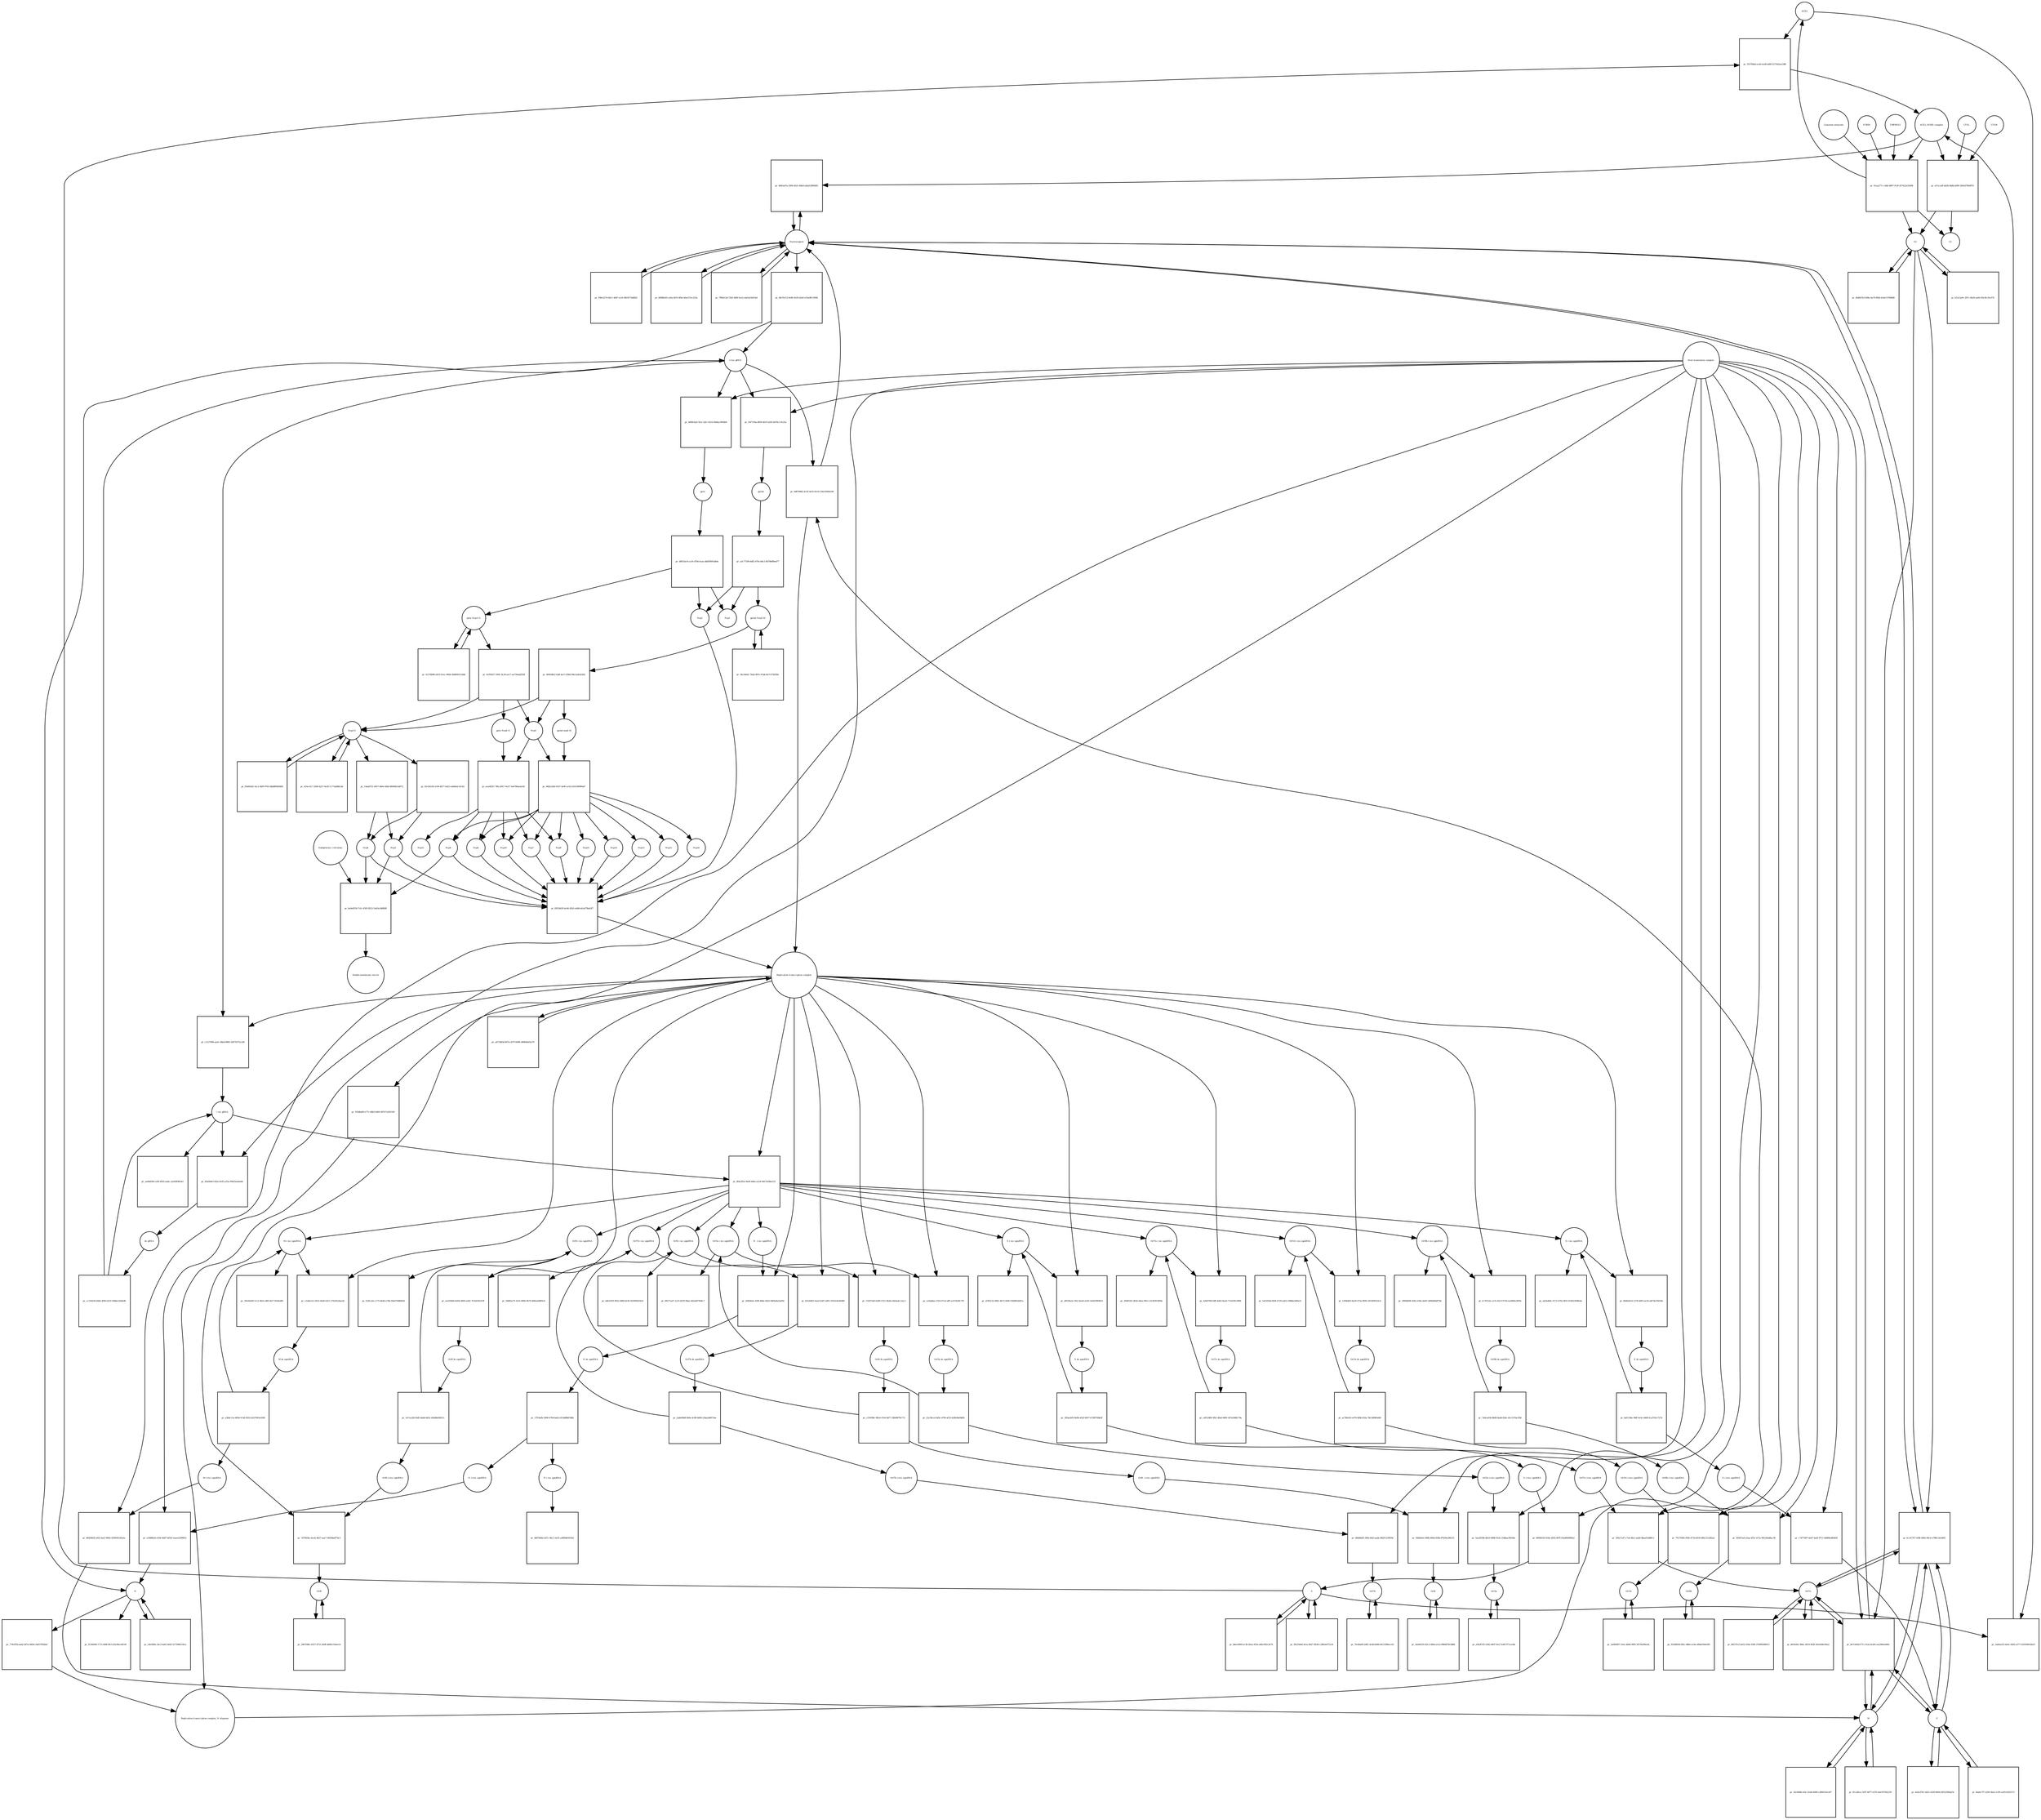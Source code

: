 strict digraph  {
ACE2 [annotation="", bipartite=0, cls=macromolecule, fontsize=4, label=ACE2, shape=circle];
"pr_5537f4bd-ec44-4cd0-b49f-227342ee2386" [annotation="", bipartite=1, cls=process, fontsize=4, label="pr_5537f4bd-ec44-4cd0-b49f-227342ee2386", shape=square];
"ACE2_SPIKE complex" [annotation="", bipartite=0, cls=complex, fontsize=4, label="ACE2_SPIKE complex", shape=circle];
S [annotation=urn_miriam_uniprot_P0DTC2, bipartite=0, cls=macromolecule, fontsize=4, label=S, shape=circle];
Nucleocapsid [annotation="urn_miriam_obo.go_GO%3A0019013", bipartite=0, cls=complex, fontsize=4, label=Nucleocapsid, shape=circle];
"pr_6845ed7a-2900-4631-88e8-e8ab5389fd95" [annotation="", bipartite=1, cls=process, fontsize=4, label="pr_6845ed7a-2900-4631-88e8-e8ab5389fd95", shape=square];
"pr_ef11ca9f-bd28-48db-b999-2645d79b9870" [annotation="", bipartite=1, cls=process, fontsize=4, label="pr_ef11ca9f-bd28-48db-b999-2645d79b9870", shape=square];
S2 [annotation=urn_miriam_interpro_IPR002552, bipartite=0, cls=macromolecule, fontsize=4, label=S2, shape=circle];
CTSB [annotation="", bipartite=0, cls=macromolecule, fontsize=4, label=CTSB, shape=circle];
CTSL [annotation="", bipartite=0, cls=macromolecule, fontsize=4, label=CTSL, shape=circle];
S1 [annotation=urn_miriam_interpro_IPR002551, bipartite=0, cls=macromolecule, fontsize=4, label=S1, shape=circle];
"pr_5ab0a225-be41-4282-a377-03359491bb33" [annotation="", bipartite=1, cls=process, fontsize=4, label="pr_5ab0a225-be41-4282-a377-03359491bb33", shape=square];
"pr_8e7cb82d-f711-412e-bcd9-caa296ea0661" [annotation="", bipartite=1, cls=process, fontsize=4, label="pr_8e7cb82d-f711-412e-bcd9-caa296ea0661", shape=square];
E [annotation=urn_miriam_uniprot_P0DTC4, bipartite=0, cls=macromolecule, fontsize=4, label=E, shape=circle];
M [annotation=urn_miriam_uniprot_P0DTC5, bipartite=0, cls=macromolecule, fontsize=4, label=M, shape=circle];
Orf7a [annotation=urn_miriam_uniprot_P0DTC7, bipartite=0, cls=macromolecule, fontsize=4, label=Orf7a, shape=circle];
"pr_dfe7b112-0e96-41d5-b5e6-e53ed811f006" [annotation="", bipartite=1, cls=process, fontsize=4, label="pr_dfe7b112-0e96-41d5-b5e6-e53ed811f006", shape=square];
"(+)ss gRNA" [annotation=urn_miriam_refseq_NC_045512, bipartite=0, cls="nucleic acid feature", fontsize=4, label="(+)ss gRNA", shape=circle];
N [annotation=urn_miriam_uniprot_P0DTC9, bipartite=0, cls="macromolecule multimer", fontsize=4, label=N, shape=circle];
"pr_936e2274-66c1-4d47-a1ef-4fb3571bd842" [annotation="", bipartite=1, cls=process, fontsize=4, label="pr_936e2274-66c1-4d47-a1ef-4fb3571bd842", shape=square];
"pr_6f088a93-ca0a-4013-8f4e-b0a157ec253a" [annotation="", bipartite=1, cls=process, fontsize=4, label="pr_6f088a93-ca0a-4013-8f4e-b0a157ec253a", shape=square];
"pr_f2184490-1715-408f-9fc5-d3cf8ecd4149" [annotation="", bipartite=1, cls=process, fontsize=4, label="pr_f2184490-1715-408f-9fc5-d3cf8ecd4149", shape=square];
"pr_c8e5fdfa-1bc3-4a61-bfd3-51759961341a" [annotation="", bipartite=1, cls=process, fontsize=4, label="pr_c8e5fdfa-1bc3-4a61-bfd3-51759961341a", shape=square];
"N (+)ss sgmRNA" [annotation=urn_miriam_ncbigene_43740575, bipartite=0, cls="nucleic acid feature", fontsize=4, label="N (+)ss sgmRNA", shape=circle];
"pr_e1688b24-e504-46d7-b93d-1eaee5399052" [annotation="", bipartite=1, cls=process, fontsize=4, label="pr_e1688b24-e504-46d7-b93d-1eaee5399052", shape=square];
"Host translation complex" [annotation="urn_miriam_obo.go_GO%3A0070992", bipartite=0, cls=complex, fontsize=4, label="Host translation complex", shape=circle];
"pr_7f80a12d-7262-460f-bce2-ade5a54419af" [annotation="", bipartite=1, cls=process, fontsize=4, label="pr_7f80a12d-7262-460f-bce2-ade5a54419af", shape=square];
"pr_61ea277c-c6d0-4897-913f-957423e35696" [annotation="", bipartite=1, cls=process, fontsize=4, label="pr_61ea277c-c6d0-4897-913f-957423e35696", shape=square];
FURIN [annotation="", bipartite=0, cls=macromolecule, fontsize=4, label=FURIN, shape=circle];
TMPRSS2 [annotation="", bipartite=0, cls=macromolecule, fontsize=4, label=TMPRSS2, shape=circle];
"Camostat mesylate" [annotation="urn_miriam_pubchem.compound_2536", bipartite=0, cls="simple chemical", fontsize=4, label="Camostat mesylate", shape=circle];
"pr_b12c2a9c-207c-4b24-aa92-65e3fc35c676" [annotation="", bipartite=1, cls=process, fontsize=4, label="pr_b12c2a9c-207c-4b24-aa92-65e3fc35c676", shape=square];
"Replication transcription complex_N oligomer" [annotation="", bipartite=0, cls=complex, fontsize=4, label="Replication transcription complex_N oligomer", shape=circle];
"pr_0d879082-4ce9-4e25-9e16-334c029041d0" [annotation="", bipartite=1, cls=process, fontsize=4, label="pr_0d879082-4ce9-4e25-9e16-334c029041d0", shape=square];
"Replication transcription complex" [annotation="", bipartite=0, cls=complex, fontsize=4, label="Replication transcription complex", shape=circle];
"pr_fcc41767-438f-49b5-96c4-e788c1dcd491" [annotation="", bipartite=1, cls=process, fontsize=4, label="pr_fcc41767-438f-49b5-96c4-e788c1dcd491", shape=square];
"pr_0b4fb7b3-658e-4a79-8f4d-4cbe157686d0" [annotation="", bipartite=1, cls=process, fontsize=4, label="pr_0b4fb7b3-658e-4a79-8f4d-4cbe157686d0", shape=square];
"pp1a Nsp3-11" [annotation=urn_miriam_uniprot_P0DTC1, bipartite=0, cls=macromolecule, fontsize=4, label="pp1a Nsp3-11", shape=circle];
"pr_0cf95637-569c-4c28-ae17-ae756ad2f50f" [annotation="", bipartite=1, cls=process, fontsize=4, label="pr_0cf95637-569c-4c28-ae17-ae756ad2f50f", shape=square];
"pp1a Nsp6-11" [annotation=urn_miriam_uniprot_P0DTC1, bipartite=0, cls=macromolecule, fontsize=4, label="pp1a Nsp6-11", shape=circle];
"Nsp3-4" [annotation="urn_miriam_ncbiprotein_YP_009725299|urn_miriam_ncbiprotein_YP_009725300", bipartite=0, cls=macromolecule, fontsize=4, label="Nsp3-4", shape=circle];
Nsp5 [annotation=urn_miriam_ncbiprotein_YP_009725301, bipartite=0, cls="macromolecule multimer", fontsize=4, label=Nsp5, shape=circle];
"Endoplasmic reticulum" [annotation="urn_miriam_obo.go_GO%3A0005783", bipartite=0, cls=complex, fontsize=4, label="Endoplasmic reticulum", shape=circle];
"pr_be9e0550-7cfc-4305-8523-5a63a3488fdf" [annotation="", bipartite=1, cls=process, fontsize=4, label="pr_be9e0550-7cfc-4305-8523-5a63a3488fdf", shape=square];
"Double-membrane vesicle" [annotation="urn_miriam_obo.go_GO%3A0039718", bipartite=0, cls=complex, fontsize=4, label="Double-membrane vesicle", shape=circle];
Nsp4 [annotation=urn_miriam_ncbiprotein_YP_009725300, bipartite=0, cls=macromolecule, fontsize=4, label=Nsp4, shape=circle];
Nsp3 [annotation=urn_miriam_ncbiprotein_YP_009725299, bipartite=0, cls=macromolecule, fontsize=4, label=Nsp3, shape=circle];
Nsp6 [annotation=urn_miriam_ncbiprotein_YP_009725302, bipartite=0, cls=macromolecule, fontsize=4, label=Nsp6, shape=circle];
"pr_41378b98-a953-41ec-909d-38d606312d4b" [annotation="", bipartite=1, cls=process, fontsize=4, label="pr_41378b98-a953-41ec-909d-38d606312d4b", shape=square];
"pr_f5b063d2-3ec2-4bf9-9763-dbb8ff6b9d09" [annotation="", bipartite=1, cls=process, fontsize=4, label="pr_f5b063d2-3ec2-4bf9-9763-dbb8ff6b9d09", shape=square];
"pp1ab Nsp3-16" [annotation=urn_miriam_uniprot_P0DTD1, bipartite=0, cls=macromolecule, fontsize=4, label="pp1ab Nsp3-16", shape=circle];
"pr_36c5dedc-7bab-487e-91dd-8e7c576f3f6c" [annotation="", bipartite=1, cls=process, fontsize=4, label="pr_36c5dedc-7bab-487e-91dd-8e7c576f3f6c", shape=square];
"pr_4695d8e2-fadf-4e11-85bd-94e1ade42402" [annotation="", bipartite=1, cls=process, fontsize=4, label="pr_4695d8e2-fadf-4e11-85bd-94e1ade42402", shape=square];
"pp1ab nsp6-16" [annotation=urn_miriam_uniprot_P0DTD1, bipartite=0, cls=macromolecule, fontsize=4, label="pp1ab nsp6-16", shape=circle];
"pr_2fa5fb8b-ef4c-42d4-b088-cd06023ecbf7" [annotation="", bipartite=1, cls=process, fontsize=4, label="pr_2fa5fb8b-ef4c-42d4-b088-cd06023ecbf7", shape=square];
"pr_dedcd78c-b422-4209-8604-965229bbaf3c" [annotation="", bipartite=1, cls=process, fontsize=4, label="pr_dedcd78c-b422-4209-8604-965229bbaf3c", shape=square];
"pr_9fe2564d-2e1a-4b27-803b-c28b5ed75214" [annotation="", bipartite=1, cls=process, fontsize=4, label="pr_9fe2564d-2e1a-4b27-803b-c28b5ed75214", shape=square];
"pr_81cafbca-3d7f-4877-a576-4ab767602259" [annotation="", bipartite=1, cls=process, fontsize=4, label="pr_81cafbca-3d7f-4877-a576-4ab767602259", shape=square];
"pr_bba6c7f7-a500-4ba3-a1f8-ea95162f2573" [annotation="", bipartite=1, cls=process, fontsize=4, label="pr_bba6c7f7-a500-4ba3-a1f8-ea95162f2573", shape=square];
"pr_bbecb969-ac3b-42ea-953a-a6bc092c3e74" [annotation="", bipartite=1, cls=process, fontsize=4, label="pr_bbecb969-ac3b-42ea-953a-a6bc092c3e74", shape=square];
"pr_8057f1cf-4a52-41be-93fb-376f99288913" [annotation="", bipartite=1, cls=process, fontsize=4, label="pr_8057f1cf-4a52-41be-93fb-376f99288913", shape=square];
Orf6 [annotation=urn_miriam_uniprot_P0DTC6, bipartite=0, cls=macromolecule, fontsize=4, label=Orf6, shape=circle];
"pr_3ed44335-d2c3-49eb-a1e2-89b9d79c9d86" [annotation="", bipartite=1, cls=process, fontsize=4, label="pr_3ed44335-d2c3-49eb-a1e2-89b9d79c9d86", shape=square];
Orf3a [annotation=urn_miriam_uniprot_P0DTC3, bipartite=0, cls=macromolecule, fontsize=4, label=Orf3a, shape=circle];
"pr_e0b3f376-528e-4407-b1a7-b3b7371ce34e" [annotation="", bipartite=1, cls=process, fontsize=4, label="pr_e0b3f376-528e-4407-b1a7-b3b7371ce34e", shape=square];
Orf8 [annotation=urn_miriam_uniprot_P0DTC8, bipartite=0, cls=macromolecule, fontsize=4, label=Orf8, shape=circle];
"pr_2967048c-4337-4721-b58f-dd48121bee1d" [annotation="", bipartite=1, cls=process, fontsize=4, label="pr_2967048c-4337-4721-b58f-dd48121bee1d", shape=square];
Orf9b [annotation=urn_miriam_uniprot_P0DTD2, bipartite=0, cls=macromolecule, fontsize=4, label=Orf9b, shape=circle];
"pr_933d9638-f85c-48be-ac6a-e6bdcf44a585" [annotation="", bipartite=1, cls=process, fontsize=4, label="pr_933d9638-f85c-48be-ac6a-e6bdcf44a585", shape=square];
Orf14 [annotation=urn_miriam_uniprot_P0DTD3, bipartite=0, cls=macromolecule, fontsize=4, label=Orf14, shape=circle];
"pr_2a085897-1b1e-4b46-90f5-3f576e99a43c" [annotation="", bipartite=1, cls=process, fontsize=4, label="pr_2a085897-1b1e-4b46-90f5-3f576e99a43c", shape=square];
Orf7b [annotation=urn_miriam_uniprot_P0DTD8, bipartite=0, cls=macromolecule, fontsize=4, label=Orf7b, shape=circle];
"pr_7b14baf6-2d81-4c0d-b646-8e13389acc02" [annotation="", bipartite=1, cls=process, fontsize=4, label="pr_7b14baf6-2d81-4c0d-b646-8e13389acc02", shape=square];
"pr_d61fefdc-9b6c-4919-903f-20e5e6bc90a2" [annotation="", bipartite=1, cls=process, fontsize=4, label="pr_d61fefdc-9b6c-4919-903f-20e5e6bc90a2", shape=square];
"M (+)ss sgmRNA" [annotation="", bipartite=0, cls="nucleic acid feature", fontsize=4, label="M (+)ss sgmRNA", shape=circle];
"pr_d642802f-a922-4acf-9942-929950145a5e" [annotation="", bipartite=1, cls=process, fontsize=4, label="pr_d642802f-a922-4acf-9942-929950145a5e", shape=square];
"E (+)ss sgmRNA" [annotation="", bipartite=0, cls="nucleic acid feature", fontsize=4, label="E (+)ss sgmRNA", shape=circle];
"pr_c7d77d97-4ed7-4a4f-9711-84896e80465f" [annotation="", bipartite=1, cls=process, fontsize=4, label="pr_c7d77d97-4ed7-4a4f-9711-84896e80465f", shape=square];
"S (+)ss sgmRNA" [annotation="", bipartite=0, cls="nucleic acid feature", fontsize=4, label="S (+)ss sgmRNA", shape=circle];
"pr_0f69b329-918e-4292-807f-83ad060f69a1" [annotation="", bipartite=1, cls=process, fontsize=4, label="pr_0f69b329-918e-4292-807f-83ad060f69a1", shape=square];
"Orf7a (+)ss sgmRNA" [annotation="", bipartite=0, cls="nucleic acid feature", fontsize=4, label="Orf7a (+)ss sgmRNA", shape=circle];
"pr_292e7cd7-c7e4-4fa1-aab4-8beaf1dd8fc1" [annotation="", bipartite=1, cls=process, fontsize=4, label="pr_292e7cd7-c7e4-4fa1-aab4-8beaf1dd8fc1", shape=square];
"Orf6  (+)ss sgmRNA" [annotation="", bipartite=0, cls="nucleic acid feature", fontsize=4, label="Orf6  (+)ss sgmRNA", shape=circle];
"pr_f44d5eb1-86fb-400d-836b-87b5fe296231" [annotation="", bipartite=1, cls=process, fontsize=4, label="pr_f44d5eb1-86fb-400d-836b-87b5fe296231", shape=square];
"Orf3a (+)ss sgmRNA" [annotation="", bipartite=0, cls="nucleic acid feature", fontsize=4, label="Orf3a (+)ss sgmRNA", shape=circle];
"pr_5ae2b59b-db10-4988-91d1-25dbae39544e" [annotation="", bipartite=1, cls=process, fontsize=4, label="pr_5ae2b59b-db10-4988-91d1-25dbae39544e", shape=square];
"Orf8 (+)ss sgmRNA" [annotation="", bipartite=0, cls="nucleic acid feature", fontsize=4, label="Orf8 (+)ss sgmRNA", shape=circle];
"pr_7d7063bc-bceb-4627-aae7-0459da6f74c5" [annotation="", bipartite=1, cls=process, fontsize=4, label="pr_7d7063bc-bceb-4627-aae7-0459da6f74c5", shape=square];
"Orf9b (+)ss sgmRNA" [annotation="", bipartite=0, cls="nucleic acid feature", fontsize=4, label="Orf9b (+)ss sgmRNA", shape=circle];
"pr_305b7eef-a3aa-455c-b71e-96126ab8ac38" [annotation="", bipartite=1, cls=process, fontsize=4, label="pr_305b7eef-a3aa-455c-b71e-96126ab8ac38", shape=square];
"Orf14 (+)ss sgmRNA" [annotation="", bipartite=0, cls="nucleic acid feature", fontsize=4, label="Orf14 (+)ss sgmRNA", shape=circle];
"pr_70170365-f95b-471b-b916-6f6c212282a2" [annotation="", bipartite=1, cls=process, fontsize=4, label="pr_70170365-f95b-471b-b916-6f6c212282a2", shape=square];
"Orf7b (+)ss sgmRNA" [annotation="", bipartite=0, cls="nucleic acid feature", fontsize=4, label="Orf7b (+)ss sgmRNA", shape=circle];
"pr_d0dd6d5f-3f46-4fa0-aada-98201159f39e" [annotation="", bipartite=1, cls=process, fontsize=4, label="pr_d0dd6d5f-3f46-4fa0-aada-98201159f39e", shape=square];
"(-)ss gRNA" [annotation=urn_miriam_refseq_NC_045512, bipartite=0, cls="nucleic acid feature", fontsize=4, label="(-)ss gRNA", shape=circle];
"pr_aa48d564-cd5f-4502-aabc-a2e85f0f43e1" [annotation="", bipartite=1, cls=process, fontsize=4, label="pr_aa48d564-cd5f-4502-aabc-a2e85f0f43e1", shape=square];
"pr_778cff56-aab2-407a-9d58-c9af57f62baf" [annotation="", bipartite=1, cls=process, fontsize=4, label="pr_778cff56-aab2-407a-9d58-c9af57f62baf", shape=square];
"pr_c2127696-aa5c-48ad-8883-5d570372ccd0" [annotation="", bipartite=1, cls=process, fontsize=4, label="pr_c2127696-aa5c-48ad-8883-5d570372ccd0", shape=square];
"M (-)ss sgmRNA" [annotation=urn_miriam_ncbigene_43740571, bipartite=0, cls="nucleic acid feature", fontsize=4, label="M (-)ss sgmRNA", shape=circle];
"pr_30e44e68-5c12-46ef-a96f-4b1735e8ed85" [annotation="", bipartite=1, cls=process, fontsize=4, label="pr_30e44e68-5c12-46ef-a96f-4b1735e8ed85", shape=square];
"E (-)ss sgmRNA" [annotation=urn_miriam_ncbigene_43740570, bipartite=0, cls="nucleic acid feature", fontsize=4, label="E (-)ss sgmRNA", shape=circle];
"pr_ab3ed0dc-0172-4762-881f-014023588a4e" [annotation="", bipartite=1, cls=process, fontsize=4, label="pr_ab3ed0dc-0172-4762-881f-014023588a4e", shape=square];
"S (-)ss sgmRNA" [annotation="", bipartite=0, cls="nucleic acid feature", fontsize=4, label="S (-)ss sgmRNA", shape=circle];
"pr_ef3f5232-0841-4b72-8e8f-f18d961b0f1a" [annotation="", bipartite=1, cls=process, fontsize=4, label="pr_ef3f5232-0841-4b72-8e8f-f18d961b0f1a", shape=square];
"Orf7a (-)ss sgmRNA" [annotation="", bipartite=0, cls="nucleic acid feature", fontsize=4, label="Orf7a (-)ss sgmRNA", shape=circle];
"pr_2f6df183-3b5d-44ee-99e1-e514f301809a" [annotation="", bipartite=1, cls=process, fontsize=4, label="pr_2f6df183-3b5d-44ee-99e1-e514f301809a", shape=square];
"Orf6 (-)ss sgmRNA" [annotation="", bipartite=0, cls="nucleic acid feature", fontsize=4, label="Orf6 (-)ss sgmRNA", shape=circle];
"pr_b4b33f3f-9022-4869-8cf8-5630f9d16421" [annotation="", bipartite=1, cls=process, fontsize=4, label="pr_b4b33f3f-9022-4869-8cf8-5630f9d16421", shape=square];
"Orf3a (-)ss sgmRNA" [annotation="", bipartite=0, cls="nucleic acid feature", fontsize=4, label="Orf3a (-)ss sgmRNA", shape=circle];
"pr_98271ad7-12c9-4478-96ae-4d2a0679d4c7" [annotation="", bipartite=1, cls=process, fontsize=4, label="pr_98271ad7-12c9-4478-96ae-4d2a0679d4c7", shape=square];
"Orf8 (-)ss sgmRNA" [annotation="", bipartite=0, cls="nucleic acid feature", fontsize=4, label="Orf8 (-)ss sgmRNA", shape=circle];
"pr_f22fca5e-c175-4b4d-a78d-56eb79d8d83d" [annotation="", bipartite=1, cls=process, fontsize=4, label="pr_f22fca5e-c175-4b4d-a78d-56eb79d8d83d", shape=square];
"Orf9b (-)ss sgmRNA" [annotation="", bipartite=0, cls="nucleic acid feature", fontsize=4, label="Orf9b (-)ss sgmRNA", shape=circle];
"pr_3909db96-45b2-436a-be83-2606d0bdf70d" [annotation="", bipartite=1, cls=process, fontsize=4, label="pr_3909db96-45b2-436a-be83-2606d0bdf70d", shape=square];
"Orf14 (-)ss sgmRNA" [annotation="", bipartite=0, cls="nucleic acid feature", fontsize=4, label="Orf14 (-)ss sgmRNA", shape=circle];
"pr_5af3256d-fb58-4729-ad32-e98bbcb69a31" [annotation="", bipartite=1, cls=process, fontsize=4, label="pr_5af3256d-fb58-4729-ad32-e98bbcb69a31", shape=square];
"Orf7b (-)ss sgmRNA" [annotation="", bipartite=0, cls="nucleic acid feature", fontsize=4, label="Orf7b (-)ss sgmRNA", shape=circle];
"pr_58d65a79-1b14-490b-9b79-488ea448f5c6" [annotation="", bipartite=1, cls=process, fontsize=4, label="pr_58d65a79-1b14-490b-9b79-488ea448f5c6", shape=square];
"pr_85a00dcf-82fa-4c85-a25a-f9925ea4addc" [annotation="", bipartite=1, cls=process, fontsize=4, label="pr_85a00dcf-82fa-4c85-a25a-f9925ea4addc", shape=square];
"ds gRNA" [annotation=urn_miriam_refseq_NC_045512, bipartite=0, cls="nucleic acid feature", fontsize=4, label="ds gRNA", shape=circle];
"pr_c1a8a1e2-e933-44e8-b321-57b18524ae42" [annotation="", bipartite=1, cls=process, fontsize=4, label="pr_c1a8a1e2-e933-44e8-b321-57b18524ae42", shape=square];
"M ds sgmRNA" [annotation="", bipartite=0, cls="nucleic acid feature", fontsize=4, label="M ds sgmRNA", shape=circle];
"pr_0b40a61d-1278-4d93-ae34-abf7da7b616b" [annotation="", bipartite=1, cls=process, fontsize=4, label="pr_0b40a61d-1278-4d93-ae34-abf7da7b616b", shape=square];
"E ds sgmRNA" [annotation="", bipartite=0, cls="nucleic acid feature", fontsize=4, label="E ds sgmRNA", shape=circle];
"pr_d9530a2e-30cf-4ee8-a529-3e6d1f869fc6" [annotation="", bipartite=1, cls=process, fontsize=4, label="pr_d9530a2e-30cf-4ee8-a529-3e6d1f869fc6", shape=square];
"S ds sgmRNA" [annotation="", bipartite=0, cls="nucleic acid feature", fontsize=4, label="S ds sgmRNA", shape=circle];
"pr_42b670fd-fdff-4d43-8a2d-715e93fc090b" [annotation="", bipartite=1, cls=process, fontsize=4, label="pr_42b670fd-fdff-4d43-8a2d-715e93fc090b", shape=square];
"Orf7a ds sgmRNA" [annotation="", bipartite=0, cls="nucleic acid feature", fontsize=4, label="Orf7a ds sgmRNA", shape=circle];
"pr_15597eb0-b280-4721-8b2b-e0ebadcc2ac3" [annotation="", bipartite=1, cls=process, fontsize=4, label="pr_15597eb0-b280-4721-8b2b-e0ebadcc2ac3", shape=square];
"Orf6 ds sgmRNA" [annotation="", bipartite=0, cls="nucleic acid feature", fontsize=4, label="Orf6 ds sgmRNA", shape=circle];
"pr_ecbabbac-f324-47cd-afff-ac67d24fc7f5" [annotation="", bipartite=1, cls=process, fontsize=4, label="pr_ecbabbac-f324-47cd-afff-ac67d24fc7f5", shape=square];
"Orf3a ds sgmRNA" [annotation="", bipartite=0, cls="nucleic acid feature", fontsize=4, label="Orf3a ds sgmRNA", shape=circle];
"pr_ea103b0d-6e84-4606-ae82-7fc6d33b319f" [annotation="", bipartite=1, cls=process, fontsize=4, label="pr_ea103b0d-6e84-4606-ae82-7fc6d33b319f", shape=square];
"Orf8 ds sgmRNA" [annotation="", bipartite=0, cls="nucleic acid feature", fontsize=4, label="Orf8 ds sgmRNA", shape=circle];
"pr_fc76152e-ce7e-45c0-973d-ea2840a30f5b" [annotation="", bipartite=1, cls=process, fontsize=4, label="pr_fc76152e-ce7e-45c0-973d-ea2840a30f5b", shape=square];
"Orf9b ds sgmRNA" [annotation="", bipartite=0, cls="nucleic acid feature", fontsize=4, label="Orf9b ds sgmRNA", shape=circle];
"pr_12f4bd03-8a29-473a-9f00-cf61009143cd" [annotation="", bipartite=1, cls=process, fontsize=4, label="pr_12f4bd03-8a29-473a-9f00-cf61009143cd", shape=square];
"Orf14 ds sgmRNA" [annotation="", bipartite=0, cls="nucleic acid feature", fontsize=4, label="Orf14 ds sgmRNA", shape=circle];
"pr_d31d44f2-0aed-43d7-a801-9325e4e40d68" [annotation="", bipartite=1, cls=process, fontsize=4, label="pr_d31d44f2-0aed-43d7-a801-9325e4e40d68", shape=square];
"Orf7b ds sgmRNA" [annotation="", bipartite=0, cls="nucleic acid feature", fontsize=4, label="Orf7b ds sgmRNA", shape=circle];
"pr_cc15b556-b0d2-4f94-b210-50bbe32d4a9b" [annotation="", bipartite=1, cls=process, fontsize=4, label="pr_cc15b556-b0d2-4f94-b210-50bbe32d4a9b", shape=square];
"pr_a3b4c11a-683d-47a8-9552-b527093cd189" [annotation="", bipartite=1, cls=process, fontsize=4, label="pr_a3b4c11a-683d-47a8-9552-b527093cd189", shape=square];
"pr_6af119bc-84ff-4c6c-b469-fca3741c727b" [annotation="", bipartite=1, cls=process, fontsize=4, label="pr_6af119bc-84ff-4c6c-b469-fca3741c727b", shape=square];
"pr_393acb93-8e9b-432f-8037-672fff76bb3f" [annotation="", bipartite=1, cls=process, fontsize=4, label="pr_393acb93-8e9b-432f-8037-672fff76bb3f", shape=square];
"pr_cdf12089-3fb1-40a0-8d91-fd7a59d6179a" [annotation="", bipartite=1, cls=process, fontsize=4, label="pr_cdf12089-3fb1-40a0-8d91-fd7a59d6179a", shape=square];
"pr_c191f08c-98cb-47e0-b877-5fb0907fe772" [annotation="", bipartite=1, cls=process, fontsize=4, label="pr_c191f08c-98cb-47e0-b877-5fb0907fe772", shape=square];
"pr_22c50ccd-9d3c-47f6-af33-424b36efb0f4" [annotation="", bipartite=1, cls=process, fontsize=4, label="pr_22c50ccd-9d3c-47f6-af33-424b36efb0f4", shape=square];
"pr_1e7ca320-f4d5-4abb-b052-426d8ef40511" [annotation="", bipartite=1, cls=process, fontsize=4, label="pr_1e7ca320-f4d5-4abb-b052-426d8ef40511", shape=square];
"pr_7a8ca43b-6b08-4add-82dc-d1c157fac958" [annotation="", bipartite=1, cls=process, fontsize=4, label="pr_7a8ca43b-6b08-4add-82dc-d1c157fac958", shape=square];
"pr_ac78b165-e470-4f0b-932a-78c54f865d49" [annotation="", bipartite=1, cls=process, fontsize=4, label="pr_ac78b165-e470-4f0b-932a-78c54f865d49", shape=square];
"pr_2a8a9068-844a-4c80-b000-23ba2d4973ee" [annotation="", bipartite=1, cls=process, fontsize=4, label="pr_2a8a9068-844a-4c80-b000-23ba2d4973ee", shape=square];
"N  (-)ss sgmRNA" [annotation=urn_miriam_ncbigene_43740575, bipartite=0, cls="nucleic acid feature", fontsize=4, label="N  (-)ss sgmRNA", shape=circle];
"pr_3d5fdedc-45f8-46be-8d23-84f4a8a5a00d" [annotation="", bipartite=1, cls=process, fontsize=4, label="pr_3d5fdedc-45f8-46be-8d23-84f4a8a5a00d", shape=square];
"N ds sgmRNA" [annotation="", bipartite=0, cls="nucleic acid feature", fontsize=4, label="N ds sgmRNA", shape=circle];
"pr_17f16efb-2906-4704-ba62-d118d88d768b" [annotation="", bipartite=1, cls=process, fontsize=4, label="pr_17f16efb-2906-4704-ba62-d118d88d768b", shape=square];
"N (-)ss sgmRNA" [annotation="", bipartite=0, cls="nucleic acid feature", fontsize=4, label="N (-)ss sgmRNA", shape=circle];
pp1ab [annotation=urn_miriam_uniprot_P0DTD1, bipartite=0, cls=macromolecule, fontsize=4, label=pp1ab, shape=circle];
"pr_a3c77189-6df2-470e-b8c2-8470bf80ed77" [annotation="", bipartite=1, cls=process, fontsize=4, label="pr_a3c77189-6df2-470e-b8c2-8470bf80ed77", shape=square];
Nsp2 [annotation=urn_miriam_ncbiprotein_YP_009725298, bipartite=0, cls=macromolecule, fontsize=4, label=Nsp2, shape=circle];
Nsp1 [annotation=urn_miriam_ncbiprotein_YP_009725297, bipartite=0, cls=macromolecule, fontsize=4, label=Nsp1, shape=circle];
pp1a [annotation=urn_miriam_uniprot_P0DTC1, bipartite=0, cls=macromolecule, fontsize=4, label=pp1a, shape=circle];
"pr_df653ac8-ca16-47b6-b1aa-ddd50691db9a" [annotation="", bipartite=1, cls=process, fontsize=4, label="pr_df653ac8-ca16-47b6-b1aa-ddd50691db9a", shape=square];
"pr_414cc0c7-2f48-4257-9a39-1177ab8bfcbd" [annotation="", bipartite=1, cls=process, fontsize=4, label="pr_414cc0c7-2f48-4257-9a39-1177ab8bfcbd", shape=square];
"pr_14add751-4927-460e-bfbd-68496fe5d072" [annotation="", bipartite=1, cls=process, fontsize=4, label="pr_14add751-4927-460e-bfbd-68496fe5d072", shape=square];
"pr_65c9a536-5c09-4b77-b423-a4d0edc53c82" [annotation="", bipartite=1, cls=process, fontsize=4, label="pr_65c9a536-5c09-4b77-b423-a4d0edc53c82", shape=square];
"pr_eea4f3b7-78fa-4017-9a37-5e6780aedc49" [annotation="", bipartite=1, cls=process, fontsize=4, label="pr_eea4f3b7-78fa-4017-9a37-5e6780aedc49", shape=square];
Nsp7 [annotation=urn_miriam_ncbiprotein_YP_009725303, bipartite=0, cls=macromolecule, fontsize=4, label=Nsp7, shape=circle];
Nsp8 [annotation=urn_miriam_ncbiprotein_YP_009725304, bipartite=0, cls=macromolecule, fontsize=4, label=Nsp8, shape=circle];
Nsp9 [annotation=urn_miriam_ncbiprotein_YP_009725305, bipartite=0, cls=macromolecule, fontsize=4, label=Nsp9, shape=circle];
Nsp10 [annotation=urn_miriam_ncbiprotein_YP_009725306, bipartite=0, cls=macromolecule, fontsize=4, label=Nsp10, shape=circle];
Nsp11 [annotation=urn_miriam_ncbiprotein_YP_009725312, bipartite=0, cls=macromolecule, fontsize=4, label=Nsp11, shape=circle];
"pr_96d21d3b-9167-4e9f-ac02-6255399964d7" [annotation="", bipartite=1, cls=process, fontsize=4, label="pr_96d21d3b-9167-4e9f-ac02-6255399964d7", shape=square];
Nsp13 [annotation=urn_miriam_ncbiprotein_YP_009725308, bipartite=0, cls=macromolecule, fontsize=4, label=Nsp13, shape=circle];
Nsp12 [annotation=urn_miriam_ncbiprotein_YP_009725307, bipartite=0, cls=macromolecule, fontsize=4, label=Nsp12, shape=circle];
Nsp16 [annotation=urn_miriam_ncbiprotein_YP_009725311, bipartite=0, cls=macromolecule, fontsize=4, label=Nsp16, shape=circle];
Nsp15 [annotation=urn_miriam_ncbiprotein_YP_009725310, bipartite=0, cls=macromolecule, fontsize=4, label=Nsp15, shape=circle];
Nsp14 [annotation=urn_miriam_ncbiprotein_YP_009725309, bipartite=0, cls=macromolecule, fontsize=4, label=Nsp14, shape=circle];
"pr_85f1b629-bc46-42b5-a0d4-eb1af78ab3f7" [annotation="", bipartite=1, cls=process, fontsize=4, label="pr_85f1b629-bc46-42b5-a0d4-eb1af78ab3f7", shape=square];
"pr_b908cba9-5fa1-42fc-9216-f484ac9094b9" [annotation="", bipartite=1, cls=process, fontsize=4, label="pr_b908cba9-5fa1-42fc-9216-f484ac9094b9", shape=square];
"pr_05f71f8a-8859-4019-a65f-b878c11fe25a" [annotation="", bipartite=1, cls=process, fontsize=4, label="pr_05f71f8a-8859-4019-a65f-b878c11fe25a", shape=square];
"pr_4847b0b2-b37c-46c1-b1d1-a4f89d0301b4" [annotation="", bipartite=1, cls=process, fontsize=4, label="pr_4847b0b2-b37c-46c1-b1d1-a4f89d0301b4", shape=square];
"pr_a073483d-807a-437f-b998-380fd0a02a79" [annotation="", bipartite=1, cls=process, fontsize=4, label="pr_a073483d-807a-437f-b998-380fd0a02a79", shape=square];
"pr_f55dba00-e77c-48b3-b9b5-807e7e202169" [annotation="", bipartite=1, cls=process, fontsize=4, label="pr_f55dba00-e77c-48b3-b9b5-807e7e202169", shape=square];
"pr_8fd23f5e-9a69-4d6a-a224-9427d18ba125" [annotation="", bipartite=1, cls=process, fontsize=4, label="pr_8fd23f5e-9a69-4d6a-a224-9427d18ba125", shape=square];
ACE2 -> "pr_5537f4bd-ec44-4cd0-b49f-227342ee2386"  [annotation="", interaction_type=consumption];
ACE2 -> "pr_5ab0a225-be41-4282-a377-03359491bb33"  [annotation="", interaction_type=consumption];
"pr_5537f4bd-ec44-4cd0-b49f-227342ee2386" -> "ACE2_SPIKE complex"  [annotation="", interaction_type=production];
"ACE2_SPIKE complex" -> "pr_6845ed7a-2900-4631-88e8-e8ab5389fd95"  [annotation="urn_miriam_pubmed_32142651|urn_miriam_pubmed_32094589|urn_miriam_taxonomy_2697049", interaction_type=stimulation];
"ACE2_SPIKE complex" -> "pr_ef11ca9f-bd28-48db-b999-2645d79b9870"  [annotation="", interaction_type=consumption];
"ACE2_SPIKE complex" -> "pr_61ea277c-c6d0-4897-913f-957423e35696"  [annotation="", interaction_type=consumption];
S -> "pr_5537f4bd-ec44-4cd0-b49f-227342ee2386"  [annotation="", interaction_type=consumption];
S -> "pr_5ab0a225-be41-4282-a377-03359491bb33"  [annotation="", interaction_type=consumption];
S -> "pr_9fe2564d-2e1a-4b27-803b-c28b5ed75214"  [annotation="", interaction_type=consumption];
S -> "pr_bbecb969-ac3b-42ea-953a-a6bc092c3e74"  [annotation="", interaction_type=consumption];
Nucleocapsid -> "pr_6845ed7a-2900-4631-88e8-e8ab5389fd95"  [annotation="", interaction_type=consumption];
Nucleocapsid -> "pr_8e7cb82d-f711-412e-bcd9-caa296ea0661"  [annotation="", interaction_type=consumption];
Nucleocapsid -> "pr_dfe7b112-0e96-41d5-b5e6-e53ed811f006"  [annotation="", interaction_type=consumption];
Nucleocapsid -> "pr_936e2274-66c1-4d47-a1ef-4fb3571bd842"  [annotation="", interaction_type=consumption];
Nucleocapsid -> "pr_6f088a93-ca0a-4013-8f4e-b0a157ec253a"  [annotation="", interaction_type=consumption];
Nucleocapsid -> "pr_7f80a12d-7262-460f-bce2-ade5a54419af"  [annotation="", interaction_type=consumption];
Nucleocapsid -> "pr_fcc41767-438f-49b5-96c4-e788c1dcd491"  [annotation="", interaction_type=consumption];
"pr_6845ed7a-2900-4631-88e8-e8ab5389fd95" -> Nucleocapsid  [annotation="", interaction_type=production];
"pr_ef11ca9f-bd28-48db-b999-2645d79b9870" -> S2  [annotation="", interaction_type=production];
"pr_ef11ca9f-bd28-48db-b999-2645d79b9870" -> S1  [annotation="", interaction_type=production];
S2 -> "pr_8e7cb82d-f711-412e-bcd9-caa296ea0661"  [annotation="urn_miriam_pubmed_32142651|urn_miriam_pubmed_32094589|urn_miriam_pubmed_32047258|urn_miriam_taxonomy_2697049", interaction_type=stimulation];
S2 -> "pr_b12c2a9c-207c-4b24-aa92-65e3fc35c676"  [annotation="", interaction_type=consumption];
S2 -> "pr_fcc41767-438f-49b5-96c4-e788c1dcd491"  [annotation="urn_miriam_pubmed_32142651|urn_miriam_pubmed_32047258|urn_miriam_taxonomy_2697049", interaction_type=stimulation];
S2 -> "pr_0b4fb7b3-658e-4a79-8f4d-4cbe157686d0"  [annotation="", interaction_type=consumption];
CTSB -> "pr_ef11ca9f-bd28-48db-b999-2645d79b9870"  [annotation="urn_miriam_pubmed_32142651|urn_miriam_taxonomy_2697049", interaction_type=catalysis];
CTSL -> "pr_ef11ca9f-bd28-48db-b999-2645d79b9870"  [annotation="urn_miriam_pubmed_32142651|urn_miriam_taxonomy_2697049", interaction_type=catalysis];
"pr_5ab0a225-be41-4282-a377-03359491bb33" -> "ACE2_SPIKE complex"  [annotation="", interaction_type=production];
"pr_8e7cb82d-f711-412e-bcd9-caa296ea0661" -> Nucleocapsid  [annotation="", interaction_type=production];
"pr_8e7cb82d-f711-412e-bcd9-caa296ea0661" -> E  [annotation="", interaction_type=production];
"pr_8e7cb82d-f711-412e-bcd9-caa296ea0661" -> M  [annotation="", interaction_type=production];
"pr_8e7cb82d-f711-412e-bcd9-caa296ea0661" -> Orf7a  [annotation="", interaction_type=production];
E -> "pr_8e7cb82d-f711-412e-bcd9-caa296ea0661"  [annotation="", interaction_type=consumption];
E -> "pr_fcc41767-438f-49b5-96c4-e788c1dcd491"  [annotation="", interaction_type=consumption];
E -> "pr_dedcd78c-b422-4209-8604-965229bbaf3c"  [annotation="", interaction_type=consumption];
E -> "pr_bba6c7f7-a500-4ba3-a1f8-ea95162f2573"  [annotation="", interaction_type=consumption];
M -> "pr_8e7cb82d-f711-412e-bcd9-caa296ea0661"  [annotation="", interaction_type=consumption];
M -> "pr_fcc41767-438f-49b5-96c4-e788c1dcd491"  [annotation="", interaction_type=consumption];
M -> "pr_2fa5fb8b-ef4c-42d4-b088-cd06023ecbf7"  [annotation="", interaction_type=consumption];
M -> "pr_81cafbca-3d7f-4877-a576-4ab767602259"  [annotation="", interaction_type=consumption];
Orf7a -> "pr_8e7cb82d-f711-412e-bcd9-caa296ea0661"  [annotation="", interaction_type=consumption];
Orf7a -> "pr_fcc41767-438f-49b5-96c4-e788c1dcd491"  [annotation="", interaction_type=consumption];
Orf7a -> "pr_8057f1cf-4a52-41be-93fb-376f99288913"  [annotation="", interaction_type=consumption];
Orf7a -> "pr_d61fefdc-9b6c-4919-903f-20e5e6bc90a2"  [annotation="", interaction_type=consumption];
"pr_dfe7b112-0e96-41d5-b5e6-e53ed811f006" -> "(+)ss gRNA"  [annotation="", interaction_type=production];
"pr_dfe7b112-0e96-41d5-b5e6-e53ed811f006" -> N  [annotation="", interaction_type=production];
"(+)ss gRNA" -> "pr_0d879082-4ce9-4e25-9e16-334c029041d0"  [annotation="", interaction_type=consumption];
"(+)ss gRNA" -> "pr_c2127696-aa5c-48ad-8883-5d570372ccd0"  [annotation="", interaction_type=consumption];
"(+)ss gRNA" -> "pr_b908cba9-5fa1-42fc-9216-f484ac9094b9"  [annotation="", interaction_type=consumption];
"(+)ss gRNA" -> "pr_05f71f8a-8859-4019-a65f-b878c11fe25a"  [annotation="", interaction_type=consumption];
N -> "pr_f2184490-1715-408f-9fc5-d3cf8ecd4149"  [annotation="", interaction_type=consumption];
N -> "pr_c8e5fdfa-1bc3-4a61-bfd3-51759961341a"  [annotation="", interaction_type=consumption];
N -> "pr_778cff56-aab2-407a-9d58-c9af57f62baf"  [annotation="", interaction_type=consumption];
"pr_936e2274-66c1-4d47-a1ef-4fb3571bd842" -> Nucleocapsid  [annotation="", interaction_type=production];
"pr_6f088a93-ca0a-4013-8f4e-b0a157ec253a" -> Nucleocapsid  [annotation="", interaction_type=production];
"pr_c8e5fdfa-1bc3-4a61-bfd3-51759961341a" -> N  [annotation="", interaction_type=production];
"N (+)ss sgmRNA" -> "pr_e1688b24-e504-46d7-b93d-1eaee5399052"  [annotation="", interaction_type=consumption];
"pr_e1688b24-e504-46d7-b93d-1eaee5399052" -> N  [annotation="", interaction_type=production];
"Host translation complex" -> "pr_e1688b24-e504-46d7-b93d-1eaee5399052"  [annotation="", interaction_type="necessary stimulation"];
"Host translation complex" -> "pr_d642802f-a922-4acf-9942-929950145a5e"  [annotation="urn_miriam_pubmed_31226023|urn_miriam_pubmed_27712623", interaction_type="necessary stimulation"];
"Host translation complex" -> "pr_c7d77d97-4ed7-4a4f-9711-84896e80465f"  [annotation="urn_miriam_pubmed_31226023|urn_miriam_pubmed_27712623", interaction_type="necessary stimulation"];
"Host translation complex" -> "pr_0f69b329-918e-4292-807f-83ad060f69a1"  [annotation="urn_miriam_pubmed_31226023|urn_miriam_pubmed_27712623", interaction_type="necessary stimulation"];
"Host translation complex" -> "pr_292e7cd7-c7e4-4fa1-aab4-8beaf1dd8fc1"  [annotation="urn_miriam_pubmed_31226023|urn_miriam_pubmed_27712623", interaction_type="necessary stimulation"];
"Host translation complex" -> "pr_f44d5eb1-86fb-400d-836b-87b5fe296231"  [annotation="urn_miriam_pubmed_31226023|urn_miriam_pubmed_27712623", interaction_type="necessary stimulation"];
"Host translation complex" -> "pr_5ae2b59b-db10-4988-91d1-25dbae39544e"  [annotation="urn_miriam_pubmed_31226023|urn_miriam_pubmed_27712623", interaction_type="necessary stimulation"];
"Host translation complex" -> "pr_7d7063bc-bceb-4627-aae7-0459da6f74c5"  [annotation="urn_miriam_pubmed_31226023|urn_miriam_pubmed_27712623", interaction_type="necessary stimulation"];
"Host translation complex" -> "pr_305b7eef-a3aa-455c-b71e-96126ab8ac38"  [annotation="urn_miriam_pubmed_31226023|urn_miriam_pubmed_27712623", interaction_type="necessary stimulation"];
"Host translation complex" -> "pr_70170365-f95b-471b-b916-6f6c212282a2"  [annotation="urn_miriam_pubmed_31226023|urn_miriam_pubmed_27712623", interaction_type="necessary stimulation"];
"Host translation complex" -> "pr_d0dd6d5f-3f46-4fa0-aada-98201159f39e"  [annotation="urn_miriam_pubmed_31226023|urn_miriam_pubmed_27712623", interaction_type="necessary stimulation"];
"Host translation complex" -> "pr_b908cba9-5fa1-42fc-9216-f484ac9094b9"  [annotation="urn_miriam_pubmed_31226023|urn_miriam_pubmed_27712623", interaction_type="necessary stimulation"];
"Host translation complex" -> "pr_05f71f8a-8859-4019-a65f-b878c11fe25a"  [annotation="urn_miriam_pubmed_31226023|urn_miriam_pubmed_27712623", interaction_type="necessary stimulation"];
"pr_7f80a12d-7262-460f-bce2-ade5a54419af" -> Nucleocapsid  [annotation="", interaction_type=production];
"pr_61ea277c-c6d0-4897-913f-957423e35696" -> S2  [annotation="", interaction_type=production];
"pr_61ea277c-c6d0-4897-913f-957423e35696" -> ACE2  [annotation="", interaction_type=production];
"pr_61ea277c-c6d0-4897-913f-957423e35696" -> S1  [annotation="", interaction_type=production];
FURIN -> "pr_61ea277c-c6d0-4897-913f-957423e35696"  [annotation="urn_miriam_pubmed_32142651|urn_miriam_pubmed_32362314|urn_miriam_taxonomy_2697049", interaction_type=catalysis];
TMPRSS2 -> "pr_61ea277c-c6d0-4897-913f-957423e35696"  [annotation="urn_miriam_pubmed_32142651|urn_miriam_pubmed_32362314|urn_miriam_taxonomy_2697049", interaction_type=catalysis];
"Camostat mesylate" -> "pr_61ea277c-c6d0-4897-913f-957423e35696"  [annotation="urn_miriam_pubmed_32142651|urn_miriam_pubmed_32362314|urn_miriam_taxonomy_2697049", interaction_type=inhibition];
"pr_b12c2a9c-207c-4b24-aa92-65e3fc35c676" -> S2  [annotation="", interaction_type=production];
"Replication transcription complex_N oligomer" -> "pr_0d879082-4ce9-4e25-9e16-334c029041d0"  [annotation="", interaction_type=consumption];
"pr_0d879082-4ce9-4e25-9e16-334c029041d0" -> Nucleocapsid  [annotation="", interaction_type=production];
"pr_0d879082-4ce9-4e25-9e16-334c029041d0" -> "Replication transcription complex"  [annotation="", interaction_type=production];
"Replication transcription complex" -> "pr_c2127696-aa5c-48ad-8883-5d570372ccd0"  [annotation="urn_miriam_pubmed_22438542|urn_miriam_taxonomy_11142", interaction_type="necessary stimulation"];
"Replication transcription complex" -> "pr_85a00dcf-82fa-4c85-a25a-f9925ea4addc"  [annotation="urn_miriam_pubmed_22438542|urn_miriam_taxonomy_11142", interaction_type="necessary stimulation"];
"Replication transcription complex" -> "pr_c1a8a1e2-e933-44e8-b321-57b18524ae42"  [annotation="urn_miriam_pubmed_22438542|urn_miriam_taxonomy_11142", interaction_type="necessary stimulation"];
"Replication transcription complex" -> "pr_0b40a61d-1278-4d93-ae34-abf7da7b616b"  [annotation="urn_miriam_pubmed_22438542|urn_miriam_pubmed_11142", interaction_type="necessary stimulation"];
"Replication transcription complex" -> "pr_d9530a2e-30cf-4ee8-a529-3e6d1f869fc6"  [annotation="urn_miriam_pubmed_22438542|urn_miriam_pubmed_11142", interaction_type="necessary stimulation"];
"Replication transcription complex" -> "pr_42b670fd-fdff-4d43-8a2d-715e93fc090b"  [annotation="urn_miriam_pubmed_22438542|urn_miriam_taxonomy_11142", interaction_type="necessary stimulation"];
"Replication transcription complex" -> "pr_15597eb0-b280-4721-8b2b-e0ebadcc2ac3"  [annotation="urn_miriam_pubmed_22438542|urn_miriam_taxonomy_11142", interaction_type="necessary stimulation"];
"Replication transcription complex" -> "pr_ecbabbac-f324-47cd-afff-ac67d24fc7f5"  [annotation="urn_miriam_pubmed_22438542|urn_miriam_taxonomy_11142", interaction_type="necessary stimulation"];
"Replication transcription complex" -> "pr_ea103b0d-6e84-4606-ae82-7fc6d33b319f"  [annotation="urn_miriam_pubmed_22438542|urn_miriam_taxonomy_11142", interaction_type="necessary stimulation"];
"Replication transcription complex" -> "pr_fc76152e-ce7e-45c0-973d-ea2840a30f5b"  [annotation="urn_miriam_pubmed_22438542|urn_miriam_taxonomy_11142", interaction_type="necessary stimulation"];
"Replication transcription complex" -> "pr_12f4bd03-8a29-473a-9f00-cf61009143cd"  [annotation="urn_miriam_pubmed_22438542|urn_miriam_taxonomy_11142", interaction_type="necessary stimulation"];
"Replication transcription complex" -> "pr_d31d44f2-0aed-43d7-a801-9325e4e40d68"  [annotation="urn_miriam_pubmed_22438542|urn_miriam_taxonomy_11142", interaction_type="necessary stimulation"];
"Replication transcription complex" -> "pr_3d5fdedc-45f8-46be-8d23-84f4a8a5a00d"  [annotation="urn_miriam_pubmed_22438542|urn_miriam_taxonomy_11142", interaction_type="necessary stimulation"];
"Replication transcription complex" -> "pr_a073483d-807a-437f-b998-380fd0a02a79"  [annotation="", interaction_type=consumption];
"Replication transcription complex" -> "pr_f55dba00-e77c-48b3-b9b5-807e7e202169"  [annotation="", interaction_type=consumption];
"Replication transcription complex" -> "pr_8fd23f5e-9a69-4d6a-a224-9427d18ba125"  [annotation="urn_miriam_pubmed_8830530|urn_miriam_taxonomy_1138", interaction_type="necessary stimulation"];
"pr_fcc41767-438f-49b5-96c4-e788c1dcd491" -> Nucleocapsid  [annotation="", interaction_type=production];
"pr_fcc41767-438f-49b5-96c4-e788c1dcd491" -> Orf7a  [annotation="", interaction_type=production];
"pr_fcc41767-438f-49b5-96c4-e788c1dcd491" -> E  [annotation="", interaction_type=production];
"pr_fcc41767-438f-49b5-96c4-e788c1dcd491" -> M  [annotation="", interaction_type=production];
"pr_0b4fb7b3-658e-4a79-8f4d-4cbe157686d0" -> S2  [annotation="", interaction_type=production];
"pp1a Nsp3-11" -> "pr_0cf95637-569c-4c28-ae17-ae756ad2f50f"  [annotation="urn_miriam_pubmed_21203998|urn_miriam_taxonomy_228407|urn_miriam_pubmed_15564471|urn_miriam_taxonomy_228330", interaction_type=catalysis];
"pp1a Nsp3-11" -> "pr_41378b98-a953-41ec-909d-38d606312d4b"  [annotation="", interaction_type=consumption];
"pr_0cf95637-569c-4c28-ae17-ae756ad2f50f" -> "pp1a Nsp6-11"  [annotation="", interaction_type=production];
"pr_0cf95637-569c-4c28-ae17-ae756ad2f50f" -> "Nsp3-4"  [annotation="", interaction_type=production];
"pr_0cf95637-569c-4c28-ae17-ae756ad2f50f" -> Nsp5  [annotation="", interaction_type=production];
"pp1a Nsp6-11" -> "pr_eea4f3b7-78fa-4017-9a37-5e6780aedc49"  [annotation="", interaction_type=consumption];
"Nsp3-4" -> "pr_f5b063d2-3ec2-4bf9-9763-dbb8ff6b9d09"  [annotation="", interaction_type=consumption];
"Nsp3-4" -> "pr_414cc0c7-2f48-4257-9a39-1177ab8bfcbd"  [annotation="", interaction_type=consumption];
"Nsp3-4" -> "pr_14add751-4927-460e-bfbd-68496fe5d072"  [annotation="urn_miriam_pubmed_15564471|urn_miriam_taxonomy_228330", interaction_type=catalysis];
"Nsp3-4" -> "pr_65c9a536-5c09-4b77-b423-a4d0edc53c82"  [annotation="urn_miriam_pubmed_15564471|urn_miriam_taxonomy_228330", interaction_type=catalysis];
Nsp5 -> "pr_eea4f3b7-78fa-4017-9a37-5e6780aedc49"  [annotation="urn_miriam_pubmed_11907209|urn_miriam_taxonomy_11142", interaction_type=catalysis];
Nsp5 -> "pr_96d21d3b-9167-4e9f-ac02-6255399964d7"  [annotation="urn_miriam_pubmed_11907209|urn_miriam_taxonomy_11142", interaction_type=catalysis];
"Endoplasmic reticulum" -> "pr_be9e0550-7cfc-4305-8523-5a63a3488fdf"  [annotation="", interaction_type=consumption];
"pr_be9e0550-7cfc-4305-8523-5a63a3488fdf" -> "Double-membrane vesicle"  [annotation="", interaction_type=production];
Nsp4 -> "pr_be9e0550-7cfc-4305-8523-5a63a3488fdf"  [annotation="urn_miriam_pubmed_23943763|urn_miriam_taxonomy_227984", interaction_type=modulation];
Nsp4 -> "pr_85f1b629-bc46-42b5-a0d4-eb1af78ab3f7"  [annotation="", interaction_type=consumption];
Nsp3 -> "pr_be9e0550-7cfc-4305-8523-5a63a3488fdf"  [annotation="urn_miriam_pubmed_23943763|urn_miriam_taxonomy_227984", interaction_type=modulation];
Nsp3 -> "pr_85f1b629-bc46-42b5-a0d4-eb1af78ab3f7"  [annotation="", interaction_type=consumption];
Nsp6 -> "pr_be9e0550-7cfc-4305-8523-5a63a3488fdf"  [annotation="urn_miriam_pubmed_23943763|urn_miriam_taxonomy_227984", interaction_type=modulation];
Nsp6 -> "pr_85f1b629-bc46-42b5-a0d4-eb1af78ab3f7"  [annotation="", interaction_type=consumption];
"pr_41378b98-a953-41ec-909d-38d606312d4b" -> "pp1a Nsp3-11"  [annotation="", interaction_type=production];
"pr_f5b063d2-3ec2-4bf9-9763-dbb8ff6b9d09" -> "Nsp3-4"  [annotation="", interaction_type=production];
"pp1ab Nsp3-16" -> "pr_36c5dedc-7bab-487e-91dd-8e7c576f3f6c"  [annotation="", interaction_type=consumption];
"pp1ab Nsp3-16" -> "pr_4695d8e2-fadf-4e11-85bd-94e1ade42402"  [annotation="urn_miriam_pubmed_21203998|urn_miriam_taxonomy_228407|urn_miriam_pubmed_15564471|urn_miriam_taxonomy_228330", interaction_type=catalysis];
"pr_36c5dedc-7bab-487e-91dd-8e7c576f3f6c" -> "pp1ab Nsp3-16"  [annotation="", interaction_type=production];
"pr_4695d8e2-fadf-4e11-85bd-94e1ade42402" -> "pp1ab nsp6-16"  [annotation="", interaction_type=production];
"pr_4695d8e2-fadf-4e11-85bd-94e1ade42402" -> Nsp5  [annotation="", interaction_type=production];
"pr_4695d8e2-fadf-4e11-85bd-94e1ade42402" -> "Nsp3-4"  [annotation="", interaction_type=production];
"pp1ab nsp6-16" -> "pr_96d21d3b-9167-4e9f-ac02-6255399964d7"  [annotation="", interaction_type=consumption];
"pr_2fa5fb8b-ef4c-42d4-b088-cd06023ecbf7" -> M  [annotation="", interaction_type=production];
"pr_dedcd78c-b422-4209-8604-965229bbaf3c" -> E  [annotation="", interaction_type=production];
"pr_9fe2564d-2e1a-4b27-803b-c28b5ed75214" -> S  [annotation="", interaction_type=production];
"pr_81cafbca-3d7f-4877-a576-4ab767602259" -> M  [annotation="", interaction_type=production];
"pr_bba6c7f7-a500-4ba3-a1f8-ea95162f2573" -> E  [annotation="", interaction_type=production];
"pr_bbecb969-ac3b-42ea-953a-a6bc092c3e74" -> S  [annotation="", interaction_type=production];
"pr_8057f1cf-4a52-41be-93fb-376f99288913" -> Orf7a  [annotation="", interaction_type=production];
Orf6 -> "pr_3ed44335-d2c3-49eb-a1e2-89b9d79c9d86"  [annotation="", interaction_type=consumption];
"pr_3ed44335-d2c3-49eb-a1e2-89b9d79c9d86" -> Orf6  [annotation="", interaction_type=production];
Orf3a -> "pr_e0b3f376-528e-4407-b1a7-b3b7371ce34e"  [annotation="", interaction_type=consumption];
"pr_e0b3f376-528e-4407-b1a7-b3b7371ce34e" -> Orf3a  [annotation="", interaction_type=production];
Orf8 -> "pr_2967048c-4337-4721-b58f-dd48121bee1d"  [annotation="", interaction_type=consumption];
"pr_2967048c-4337-4721-b58f-dd48121bee1d" -> Orf8  [annotation="", interaction_type=production];
Orf9b -> "pr_933d9638-f85c-48be-ac6a-e6bdcf44a585"  [annotation="", interaction_type=consumption];
"pr_933d9638-f85c-48be-ac6a-e6bdcf44a585" -> Orf9b  [annotation="", interaction_type=production];
Orf14 -> "pr_2a085897-1b1e-4b46-90f5-3f576e99a43c"  [annotation="", interaction_type=consumption];
"pr_2a085897-1b1e-4b46-90f5-3f576e99a43c" -> Orf14  [annotation="", interaction_type=production];
Orf7b -> "pr_7b14baf6-2d81-4c0d-b646-8e13389acc02"  [annotation="", interaction_type=consumption];
"pr_7b14baf6-2d81-4c0d-b646-8e13389acc02" -> Orf7b  [annotation="", interaction_type=production];
"pr_d61fefdc-9b6c-4919-903f-20e5e6bc90a2" -> Orf7a  [annotation="", interaction_type=production];
"M (+)ss sgmRNA" -> "pr_d642802f-a922-4acf-9942-929950145a5e"  [annotation="", interaction_type=consumption];
"pr_d642802f-a922-4acf-9942-929950145a5e" -> M  [annotation="", interaction_type=production];
"E (+)ss sgmRNA" -> "pr_c7d77d97-4ed7-4a4f-9711-84896e80465f"  [annotation="", interaction_type=consumption];
"pr_c7d77d97-4ed7-4a4f-9711-84896e80465f" -> E  [annotation="", interaction_type=production];
"S (+)ss sgmRNA" -> "pr_0f69b329-918e-4292-807f-83ad060f69a1"  [annotation="", interaction_type=consumption];
"pr_0f69b329-918e-4292-807f-83ad060f69a1" -> S  [annotation="", interaction_type=production];
"Orf7a (+)ss sgmRNA" -> "pr_292e7cd7-c7e4-4fa1-aab4-8beaf1dd8fc1"  [annotation="", interaction_type=consumption];
"pr_292e7cd7-c7e4-4fa1-aab4-8beaf1dd8fc1" -> Orf7a  [annotation="", interaction_type=production];
"Orf6  (+)ss sgmRNA" -> "pr_f44d5eb1-86fb-400d-836b-87b5fe296231"  [annotation="", interaction_type=consumption];
"pr_f44d5eb1-86fb-400d-836b-87b5fe296231" -> Orf6  [annotation="", interaction_type=production];
"Orf3a (+)ss sgmRNA" -> "pr_5ae2b59b-db10-4988-91d1-25dbae39544e"  [annotation="", interaction_type=consumption];
"pr_5ae2b59b-db10-4988-91d1-25dbae39544e" -> Orf3a  [annotation="", interaction_type=production];
"Orf8 (+)ss sgmRNA" -> "pr_7d7063bc-bceb-4627-aae7-0459da6f74c5"  [annotation="", interaction_type=consumption];
"pr_7d7063bc-bceb-4627-aae7-0459da6f74c5" -> Orf8  [annotation="", interaction_type=production];
"Orf9b (+)ss sgmRNA" -> "pr_305b7eef-a3aa-455c-b71e-96126ab8ac38"  [annotation="", interaction_type=consumption];
"pr_305b7eef-a3aa-455c-b71e-96126ab8ac38" -> Orf9b  [annotation="", interaction_type=production];
"Orf14 (+)ss sgmRNA" -> "pr_70170365-f95b-471b-b916-6f6c212282a2"  [annotation="", interaction_type=consumption];
"pr_70170365-f95b-471b-b916-6f6c212282a2" -> Orf14  [annotation="", interaction_type=production];
"Orf7b (+)ss sgmRNA" -> "pr_d0dd6d5f-3f46-4fa0-aada-98201159f39e"  [annotation="", interaction_type=consumption];
"pr_d0dd6d5f-3f46-4fa0-aada-98201159f39e" -> Orf7b  [annotation="", interaction_type=production];
"(-)ss gRNA" -> "pr_aa48d564-cd5f-4502-aabc-a2e85f0f43e1"  [annotation="", interaction_type=consumption];
"(-)ss gRNA" -> "pr_85a00dcf-82fa-4c85-a25a-f9925ea4addc"  [annotation="", interaction_type=consumption];
"(-)ss gRNA" -> "pr_8fd23f5e-9a69-4d6a-a224-9427d18ba125"  [annotation="", interaction_type=consumption];
"pr_778cff56-aab2-407a-9d58-c9af57f62baf" -> "Replication transcription complex_N oligomer"  [annotation="", interaction_type=production];
"pr_c2127696-aa5c-48ad-8883-5d570372ccd0" -> "(-)ss gRNA"  [annotation="", interaction_type=production];
"M (-)ss sgmRNA" -> "pr_30e44e68-5c12-46ef-a96f-4b1735e8ed85"  [annotation="", interaction_type=consumption];
"M (-)ss sgmRNA" -> "pr_c1a8a1e2-e933-44e8-b321-57b18524ae42"  [annotation="", interaction_type=consumption];
"E (-)ss sgmRNA" -> "pr_ab3ed0dc-0172-4762-881f-014023588a4e"  [annotation="", interaction_type=consumption];
"E (-)ss sgmRNA" -> "pr_0b40a61d-1278-4d93-ae34-abf7da7b616b"  [annotation="", interaction_type=consumption];
"S (-)ss sgmRNA" -> "pr_ef3f5232-0841-4b72-8e8f-f18d961b0f1a"  [annotation="", interaction_type=consumption];
"S (-)ss sgmRNA" -> "pr_d9530a2e-30cf-4ee8-a529-3e6d1f869fc6"  [annotation="", interaction_type=consumption];
"Orf7a (-)ss sgmRNA" -> "pr_2f6df183-3b5d-44ee-99e1-e514f301809a"  [annotation="", interaction_type=consumption];
"Orf7a (-)ss sgmRNA" -> "pr_42b670fd-fdff-4d43-8a2d-715e93fc090b"  [annotation="", interaction_type=consumption];
"Orf6 (-)ss sgmRNA" -> "pr_b4b33f3f-9022-4869-8cf8-5630f9d16421"  [annotation="", interaction_type=consumption];
"Orf6 (-)ss sgmRNA" -> "pr_15597eb0-b280-4721-8b2b-e0ebadcc2ac3"  [annotation="", interaction_type=consumption];
"Orf3a (-)ss sgmRNA" -> "pr_98271ad7-12c9-4478-96ae-4d2a0679d4c7"  [annotation="", interaction_type=consumption];
"Orf3a (-)ss sgmRNA" -> "pr_ecbabbac-f324-47cd-afff-ac67d24fc7f5"  [annotation="", interaction_type=consumption];
"Orf8 (-)ss sgmRNA" -> "pr_f22fca5e-c175-4b4d-a78d-56eb79d8d83d"  [annotation="", interaction_type=consumption];
"Orf8 (-)ss sgmRNA" -> "pr_ea103b0d-6e84-4606-ae82-7fc6d33b319f"  [annotation="", interaction_type=consumption];
"Orf9b (-)ss sgmRNA" -> "pr_3909db96-45b2-436a-be83-2606d0bdf70d"  [annotation="", interaction_type=consumption];
"Orf9b (-)ss sgmRNA" -> "pr_fc76152e-ce7e-45c0-973d-ea2840a30f5b"  [annotation="", interaction_type=consumption];
"Orf14 (-)ss sgmRNA" -> "pr_5af3256d-fb58-4729-ad32-e98bbcb69a31"  [annotation="", interaction_type=consumption];
"Orf14 (-)ss sgmRNA" -> "pr_12f4bd03-8a29-473a-9f00-cf61009143cd"  [annotation="", interaction_type=consumption];
"Orf7b (-)ss sgmRNA" -> "pr_58d65a79-1b14-490b-9b79-488ea448f5c6"  [annotation="", interaction_type=consumption];
"Orf7b (-)ss sgmRNA" -> "pr_d31d44f2-0aed-43d7-a801-9325e4e40d68"  [annotation="", interaction_type=consumption];
"pr_85a00dcf-82fa-4c85-a25a-f9925ea4addc" -> "ds gRNA"  [annotation="", interaction_type=production];
"ds gRNA" -> "pr_cc15b556-b0d2-4f94-b210-50bbe32d4a9b"  [annotation="", interaction_type=consumption];
"pr_c1a8a1e2-e933-44e8-b321-57b18524ae42" -> "M ds sgmRNA"  [annotation="", interaction_type=production];
"M ds sgmRNA" -> "pr_a3b4c11a-683d-47a8-9552-b527093cd189"  [annotation="", interaction_type=consumption];
"pr_0b40a61d-1278-4d93-ae34-abf7da7b616b" -> "E ds sgmRNA"  [annotation="", interaction_type=production];
"E ds sgmRNA" -> "pr_6af119bc-84ff-4c6c-b469-fca3741c727b"  [annotation="", interaction_type=consumption];
"pr_d9530a2e-30cf-4ee8-a529-3e6d1f869fc6" -> "S ds sgmRNA"  [annotation="", interaction_type=production];
"S ds sgmRNA" -> "pr_393acb93-8e9b-432f-8037-672fff76bb3f"  [annotation="", interaction_type=consumption];
"pr_42b670fd-fdff-4d43-8a2d-715e93fc090b" -> "Orf7a ds sgmRNA"  [annotation="", interaction_type=production];
"Orf7a ds sgmRNA" -> "pr_cdf12089-3fb1-40a0-8d91-fd7a59d6179a"  [annotation="", interaction_type=consumption];
"pr_15597eb0-b280-4721-8b2b-e0ebadcc2ac3" -> "Orf6 ds sgmRNA"  [annotation="", interaction_type=production];
"Orf6 ds sgmRNA" -> "pr_c191f08c-98cb-47e0-b877-5fb0907fe772"  [annotation="", interaction_type=consumption];
"pr_ecbabbac-f324-47cd-afff-ac67d24fc7f5" -> "Orf3a ds sgmRNA"  [annotation="", interaction_type=production];
"Orf3a ds sgmRNA" -> "pr_22c50ccd-9d3c-47f6-af33-424b36efb0f4"  [annotation="", interaction_type=consumption];
"pr_ea103b0d-6e84-4606-ae82-7fc6d33b319f" -> "Orf8 ds sgmRNA"  [annotation="", interaction_type=production];
"Orf8 ds sgmRNA" -> "pr_1e7ca320-f4d5-4abb-b052-426d8ef40511"  [annotation="", interaction_type=consumption];
"pr_fc76152e-ce7e-45c0-973d-ea2840a30f5b" -> "Orf9b ds sgmRNA"  [annotation="", interaction_type=production];
"Orf9b ds sgmRNA" -> "pr_7a8ca43b-6b08-4add-82dc-d1c157fac958"  [annotation="", interaction_type=consumption];
"pr_12f4bd03-8a29-473a-9f00-cf61009143cd" -> "Orf14 ds sgmRNA"  [annotation="", interaction_type=production];
"Orf14 ds sgmRNA" -> "pr_ac78b165-e470-4f0b-932a-78c54f865d49"  [annotation="", interaction_type=consumption];
"pr_d31d44f2-0aed-43d7-a801-9325e4e40d68" -> "Orf7b ds sgmRNA"  [annotation="", interaction_type=production];
"Orf7b ds sgmRNA" -> "pr_2a8a9068-844a-4c80-b000-23ba2d4973ee"  [annotation="", interaction_type=consumption];
"pr_cc15b556-b0d2-4f94-b210-50bbe32d4a9b" -> "(-)ss gRNA"  [annotation="", interaction_type=production];
"pr_cc15b556-b0d2-4f94-b210-50bbe32d4a9b" -> "(+)ss gRNA"  [annotation="", interaction_type=production];
"pr_a3b4c11a-683d-47a8-9552-b527093cd189" -> "M (-)ss sgmRNA"  [annotation="", interaction_type=production];
"pr_a3b4c11a-683d-47a8-9552-b527093cd189" -> "M (+)ss sgmRNA"  [annotation="", interaction_type=production];
"pr_6af119bc-84ff-4c6c-b469-fca3741c727b" -> "E (-)ss sgmRNA"  [annotation="", interaction_type=production];
"pr_6af119bc-84ff-4c6c-b469-fca3741c727b" -> "E (+)ss sgmRNA"  [annotation="", interaction_type=production];
"pr_393acb93-8e9b-432f-8037-672fff76bb3f" -> "S (-)ss sgmRNA"  [annotation="", interaction_type=production];
"pr_393acb93-8e9b-432f-8037-672fff76bb3f" -> "S (+)ss sgmRNA"  [annotation="", interaction_type=production];
"pr_cdf12089-3fb1-40a0-8d91-fd7a59d6179a" -> "Orf7a (-)ss sgmRNA"  [annotation="", interaction_type=production];
"pr_cdf12089-3fb1-40a0-8d91-fd7a59d6179a" -> "Orf7a (+)ss sgmRNA"  [annotation="", interaction_type=production];
"pr_c191f08c-98cb-47e0-b877-5fb0907fe772" -> "Orf6 (-)ss sgmRNA"  [annotation="", interaction_type=production];
"pr_c191f08c-98cb-47e0-b877-5fb0907fe772" -> "Orf6  (+)ss sgmRNA"  [annotation="", interaction_type=production];
"pr_22c50ccd-9d3c-47f6-af33-424b36efb0f4" -> "Orf3a (-)ss sgmRNA"  [annotation="", interaction_type=production];
"pr_22c50ccd-9d3c-47f6-af33-424b36efb0f4" -> "Orf3a (+)ss sgmRNA"  [annotation="", interaction_type=production];
"pr_1e7ca320-f4d5-4abb-b052-426d8ef40511" -> "Orf8 (-)ss sgmRNA"  [annotation="", interaction_type=production];
"pr_1e7ca320-f4d5-4abb-b052-426d8ef40511" -> "Orf8 (+)ss sgmRNA"  [annotation="", interaction_type=production];
"pr_7a8ca43b-6b08-4add-82dc-d1c157fac958" -> "Orf9b (-)ss sgmRNA"  [annotation="", interaction_type=production];
"pr_7a8ca43b-6b08-4add-82dc-d1c157fac958" -> "Orf9b (+)ss sgmRNA"  [annotation="", interaction_type=production];
"pr_ac78b165-e470-4f0b-932a-78c54f865d49" -> "Orf14 (-)ss sgmRNA"  [annotation="", interaction_type=production];
"pr_ac78b165-e470-4f0b-932a-78c54f865d49" -> "Orf14 (+)ss sgmRNA"  [annotation="", interaction_type=production];
"pr_2a8a9068-844a-4c80-b000-23ba2d4973ee" -> "Orf7b (-)ss sgmRNA"  [annotation="", interaction_type=production];
"pr_2a8a9068-844a-4c80-b000-23ba2d4973ee" -> "Orf7b (+)ss sgmRNA"  [annotation="", interaction_type=production];
"N  (-)ss sgmRNA" -> "pr_3d5fdedc-45f8-46be-8d23-84f4a8a5a00d"  [annotation="", interaction_type=consumption];
"pr_3d5fdedc-45f8-46be-8d23-84f4a8a5a00d" -> "N ds sgmRNA"  [annotation="", interaction_type=production];
"N ds sgmRNA" -> "pr_17f16efb-2906-4704-ba62-d118d88d768b"  [annotation="", interaction_type=consumption];
"pr_17f16efb-2906-4704-ba62-d118d88d768b" -> "N (-)ss sgmRNA"  [annotation="", interaction_type=production];
"pr_17f16efb-2906-4704-ba62-d118d88d768b" -> "N (+)ss sgmRNA"  [annotation="", interaction_type=production];
"N (-)ss sgmRNA" -> "pr_4847b0b2-b37c-46c1-b1d1-a4f89d0301b4"  [annotation="", interaction_type=consumption];
pp1ab -> "pr_a3c77189-6df2-470e-b8c2-8470bf80ed77"  [annotation="urn_miriam_pubmed_15564471|urn_miriam_taxonomy_228330", interaction_type=catalysis];
"pr_a3c77189-6df2-470e-b8c2-8470bf80ed77" -> "pp1ab Nsp3-16"  [annotation="", interaction_type=production];
"pr_a3c77189-6df2-470e-b8c2-8470bf80ed77" -> Nsp2  [annotation="", interaction_type=production];
"pr_a3c77189-6df2-470e-b8c2-8470bf80ed77" -> Nsp1  [annotation="", interaction_type=production];
Nsp2 -> "pr_85f1b629-bc46-42b5-a0d4-eb1af78ab3f7"  [annotation="", interaction_type=consumption];
pp1a -> "pr_df653ac8-ca16-47b6-b1aa-ddd50691db9a"  [annotation="urn_miriam_pubmed_15564471|urn_miriam_taxonomy_228330", interaction_type=catalysis];
"pr_df653ac8-ca16-47b6-b1aa-ddd50691db9a" -> "pp1a Nsp3-11"  [annotation="", interaction_type=production];
"pr_df653ac8-ca16-47b6-b1aa-ddd50691db9a" -> Nsp2  [annotation="", interaction_type=production];
"pr_df653ac8-ca16-47b6-b1aa-ddd50691db9a" -> Nsp1  [annotation="", interaction_type=production];
"pr_414cc0c7-2f48-4257-9a39-1177ab8bfcbd" -> "Nsp3-4"  [annotation="", interaction_type=production];
"pr_14add751-4927-460e-bfbd-68496fe5d072" -> Nsp4  [annotation="", interaction_type=production];
"pr_14add751-4927-460e-bfbd-68496fe5d072" -> Nsp3  [annotation="", interaction_type=production];
"pr_65c9a536-5c09-4b77-b423-a4d0edc53c82" -> Nsp3  [annotation="", interaction_type=production];
"pr_65c9a536-5c09-4b77-b423-a4d0edc53c82" -> Nsp4  [annotation="", interaction_type=production];
"pr_eea4f3b7-78fa-4017-9a37-5e6780aedc49" -> Nsp6  [annotation="", interaction_type=production];
"pr_eea4f3b7-78fa-4017-9a37-5e6780aedc49" -> Nsp7  [annotation="", interaction_type=production];
"pr_eea4f3b7-78fa-4017-9a37-5e6780aedc49" -> Nsp8  [annotation="", interaction_type=production];
"pr_eea4f3b7-78fa-4017-9a37-5e6780aedc49" -> Nsp9  [annotation="", interaction_type=production];
"pr_eea4f3b7-78fa-4017-9a37-5e6780aedc49" -> Nsp10  [annotation="", interaction_type=production];
"pr_eea4f3b7-78fa-4017-9a37-5e6780aedc49" -> Nsp11  [annotation="", interaction_type=production];
Nsp7 -> "pr_85f1b629-bc46-42b5-a0d4-eb1af78ab3f7"  [annotation="", interaction_type=consumption];
Nsp8 -> "pr_85f1b629-bc46-42b5-a0d4-eb1af78ab3f7"  [annotation="", interaction_type=consumption];
Nsp9 -> "pr_85f1b629-bc46-42b5-a0d4-eb1af78ab3f7"  [annotation="", interaction_type=consumption];
Nsp10 -> "pr_85f1b629-bc46-42b5-a0d4-eb1af78ab3f7"  [annotation="", interaction_type=consumption];
"pr_96d21d3b-9167-4e9f-ac02-6255399964d7" -> Nsp13  [annotation="", interaction_type=production];
"pr_96d21d3b-9167-4e9f-ac02-6255399964d7" -> Nsp12  [annotation="", interaction_type=production];
"pr_96d21d3b-9167-4e9f-ac02-6255399964d7" -> Nsp10  [annotation="", interaction_type=production];
"pr_96d21d3b-9167-4e9f-ac02-6255399964d7" -> Nsp9  [annotation="", interaction_type=production];
"pr_96d21d3b-9167-4e9f-ac02-6255399964d7" -> Nsp8  [annotation="", interaction_type=production];
"pr_96d21d3b-9167-4e9f-ac02-6255399964d7" -> Nsp7  [annotation="", interaction_type=production];
"pr_96d21d3b-9167-4e9f-ac02-6255399964d7" -> Nsp6  [annotation="", interaction_type=production];
"pr_96d21d3b-9167-4e9f-ac02-6255399964d7" -> Nsp16  [annotation="", interaction_type=production];
"pr_96d21d3b-9167-4e9f-ac02-6255399964d7" -> Nsp15  [annotation="", interaction_type=production];
"pr_96d21d3b-9167-4e9f-ac02-6255399964d7" -> Nsp14  [annotation="", interaction_type=production];
Nsp13 -> "pr_85f1b629-bc46-42b5-a0d4-eb1af78ab3f7"  [annotation="", interaction_type=consumption];
Nsp12 -> "pr_85f1b629-bc46-42b5-a0d4-eb1af78ab3f7"  [annotation="", interaction_type=consumption];
Nsp16 -> "pr_85f1b629-bc46-42b5-a0d4-eb1af78ab3f7"  [annotation="", interaction_type=consumption];
Nsp15 -> "pr_85f1b629-bc46-42b5-a0d4-eb1af78ab3f7"  [annotation="", interaction_type=consumption];
Nsp14 -> "pr_85f1b629-bc46-42b5-a0d4-eb1af78ab3f7"  [annotation="", interaction_type=consumption];
"pr_85f1b629-bc46-42b5-a0d4-eb1af78ab3f7" -> "Replication transcription complex"  [annotation="", interaction_type=production];
"pr_b908cba9-5fa1-42fc-9216-f484ac9094b9" -> pp1a  [annotation="", interaction_type=production];
"pr_05f71f8a-8859-4019-a65f-b878c11fe25a" -> pp1ab  [annotation="", interaction_type=production];
"pr_a073483d-807a-437f-b998-380fd0a02a79" -> "Replication transcription complex"  [annotation="", interaction_type=production];
"pr_f55dba00-e77c-48b3-b9b5-807e7e202169" -> "Replication transcription complex_N oligomer"  [annotation="", interaction_type=production];
"pr_8fd23f5e-9a69-4d6a-a224-9427d18ba125" -> "Orf7b (-)ss sgmRNA"  [annotation="", interaction_type=production];
"pr_8fd23f5e-9a69-4d6a-a224-9427d18ba125" -> "N  (-)ss sgmRNA"  [annotation="", interaction_type=production];
"pr_8fd23f5e-9a69-4d6a-a224-9427d18ba125" -> "M (-)ss sgmRNA"  [annotation="", interaction_type=production];
"pr_8fd23f5e-9a69-4d6a-a224-9427d18ba125" -> "E (-)ss sgmRNA"  [annotation="", interaction_type=production];
"pr_8fd23f5e-9a69-4d6a-a224-9427d18ba125" -> "S (-)ss sgmRNA"  [annotation="", interaction_type=production];
"pr_8fd23f5e-9a69-4d6a-a224-9427d18ba125" -> "Orf7a (-)ss sgmRNA"  [annotation="", interaction_type=production];
"pr_8fd23f5e-9a69-4d6a-a224-9427d18ba125" -> "Orf6 (-)ss sgmRNA"  [annotation="", interaction_type=production];
"pr_8fd23f5e-9a69-4d6a-a224-9427d18ba125" -> "Orf3a (-)ss sgmRNA"  [annotation="", interaction_type=production];
"pr_8fd23f5e-9a69-4d6a-a224-9427d18ba125" -> "Orf8 (-)ss sgmRNA"  [annotation="", interaction_type=production];
"pr_8fd23f5e-9a69-4d6a-a224-9427d18ba125" -> "Orf9b (-)ss sgmRNA"  [annotation="", interaction_type=production];
"pr_8fd23f5e-9a69-4d6a-a224-9427d18ba125" -> "Orf14 (-)ss sgmRNA"  [annotation="", interaction_type=production];
}
